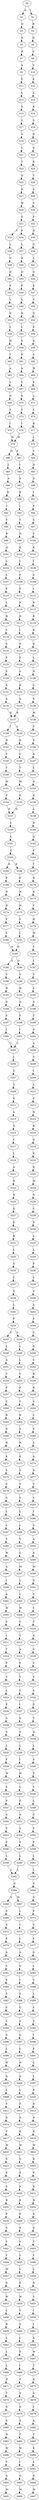strict digraph  {
	S0 -> S1 [ label = A ];
	S0 -> S2 [ label = I ];
	S1 -> S3 [ label = Q ];
	S2 -> S4 [ label = R ];
	S3 -> S5 [ label = S ];
	S4 -> S6 [ label = Q ];
	S5 -> S7 [ label = P ];
	S6 -> S8 [ label = S ];
	S7 -> S9 [ label = S ];
	S8 -> S10 [ label = V ];
	S9 -> S11 [ label = F ];
	S10 -> S12 [ label = E ];
	S11 -> S13 [ label = L ];
	S12 -> S14 [ label = L ];
	S13 -> S15 [ label = S ];
	S14 -> S16 [ label = K ];
	S15 -> S17 [ label = V ];
	S16 -> S18 [ label = S ];
	S17 -> S19 [ label = A ];
	S18 -> S20 [ label = D ];
	S19 -> S21 [ label = L ];
	S20 -> S22 [ label = F ];
	S21 -> S23 [ label = T ];
	S22 -> S24 [ label = K ];
	S23 -> S25 [ label = Q ];
	S24 -> S26 [ label = V ];
	S25 -> S27 [ label = N ];
	S26 -> S28 [ label = V ];
	S27 -> S29 [ label = W ];
	S28 -> S30 [ label = V ];
	S29 -> S31 [ label = S ];
	S30 -> S32 [ label = F ];
	S31 -> S33 [ label = V ];
	S31 -> S34 [ label = F ];
	S32 -> S35 [ label = D ];
	S33 -> S36 [ label = L ];
	S34 -> S37 [ label = L ];
	S35 -> S38 [ label = G ];
	S36 -> S39 [ label = G ];
	S37 -> S40 [ label = D ];
	S38 -> S41 [ label = L ];
	S39 -> S42 [ label = D ];
	S40 -> S43 [ label = D ];
	S41 -> S44 [ label = G ];
	S42 -> S45 [ label = F ];
	S43 -> S46 [ label = F ];
	S44 -> S47 [ label = K ];
	S45 -> S48 [ label = L ];
	S46 -> S49 [ label = L ];
	S47 -> S50 [ label = V ];
	S48 -> S51 [ label = D ];
	S49 -> S52 [ label = N ];
	S50 -> S53 [ label = Q ];
	S51 -> S54 [ label = L ];
	S52 -> S55 [ label = L ];
	S53 -> S56 [ label = E ];
	S54 -> S57 [ label = H ];
	S55 -> S58 [ label = S ];
	S56 -> S59 [ label = G ];
	S57 -> S60 [ label = T ];
	S58 -> S61 [ label = P ];
	S59 -> S62 [ label = V ];
	S60 -> S63 [ label = A ];
	S61 -> S64 [ label = A ];
	S62 -> S65 [ label = W ];
	S63 -> S66 [ label = L ];
	S64 -> S67 [ label = L ];
	S65 -> S68 [ label = K ];
	S66 -> S69 [ label = G ];
	S67 -> S70 [ label = G ];
	S68 -> S71 [ label = L ];
	S69 -> S72 [ label = Y ];
	S70 -> S73 [ label = Y ];
	S71 -> S74 [ label = L ];
	S72 -> S75 [ label = I ];
	S73 -> S76 [ label = I ];
	S74 -> S77 [ label = K ];
	S75 -> S78 [ label = W ];
	S76 -> S78 [ label = W ];
	S77 -> S79 [ label = I ];
	S78 -> S80 [ label = Q ];
	S78 -> S81 [ label = E ];
	S79 -> S82 [ label = Y ];
	S80 -> S83 [ label = I ];
	S81 -> S84 [ label = I ];
	S82 -> S85 [ label = N ];
	S83 -> S86 [ label = A ];
	S84 -> S87 [ label = A ];
	S85 -> S88 [ label = D ];
	S86 -> S89 [ label = E ];
	S87 -> S90 [ label = E ];
	S88 -> S91 [ label = I ];
	S89 -> S92 [ label = I ];
	S90 -> S93 [ label = I ];
	S91 -> S94 [ label = P ];
	S92 -> S95 [ label = Y ];
	S93 -> S96 [ label = Y ];
	S94 -> S97 [ label = T ];
	S95 -> S98 [ label = R ];
	S96 -> S99 [ label = N ];
	S97 -> S100 [ label = V ];
	S98 -> S101 [ label = Q ];
	S99 -> S102 [ label = K ];
	S100 -> S103 [ label = K ];
	S101 -> S104 [ label = L ];
	S102 -> S105 [ label = L ];
	S103 -> S106 [ label = I ];
	S104 -> S107 [ label = L ];
	S105 -> S108 [ label = F ];
	S106 -> S109 [ label = S ];
	S107 -> S110 [ label = P ];
	S108 -> S111 [ label = P ];
	S109 -> S112 [ label = I ];
	S110 -> S113 [ label = L ];
	S111 -> S114 [ label = F ];
	S112 -> S115 [ label = R ];
	S113 -> S116 [ label = H ];
	S114 -> S117 [ label = H ];
	S115 -> S118 [ label = R ];
	S116 -> S119 [ label = V ];
	S117 -> S120 [ label = I ];
	S118 -> S121 [ label = K ];
	S119 -> S122 [ label = S ];
	S120 -> S123 [ label = S ];
	S121 -> S124 [ label = E ];
	S122 -> S125 [ label = F ];
	S123 -> S126 [ label = F ];
	S124 -> S127 [ label = L ];
	S125 -> S128 [ label = S ];
	S126 -> S129 [ label = S ];
	S127 -> S130 [ label = N ];
	S128 -> S131 [ label = K ];
	S129 -> S132 [ label = K ];
	S130 -> S133 [ label = C ];
	S131 -> S134 [ label = A ];
	S132 -> S135 [ label = A ];
	S133 -> S136 [ label = V ];
	S134 -> S137 [ label = R ];
	S135 -> S137 [ label = R ];
	S136 -> S138 [ label = M ];
	S137 -> S139 [ label = I ];
	S137 -> S140 [ label = L ];
	S138 -> S141 [ label = S ];
	S139 -> S142 [ label = N ];
	S140 -> S143 [ label = N ];
	S141 -> S144 [ label = S ];
	S142 -> S145 [ label = C ];
	S143 -> S146 [ label = C ];
	S144 -> S147 [ label = A ];
	S145 -> S148 [ label = T ];
	S146 -> S149 [ label = T ];
	S147 -> S150 [ label = L ];
	S148 -> S151 [ label = M ];
	S149 -> S152 [ label = M ];
	S150 -> S153 [ label = G ];
	S151 -> S154 [ label = S ];
	S152 -> S155 [ label = S ];
	S153 -> S156 [ label = Q ];
	S154 -> S157 [ label = D ];
	S155 -> S157 [ label = D ];
	S156 -> S158 [ label = L ];
	S157 -> S159 [ label = L ];
	S158 -> S160 [ label = N ];
	S159 -> S161 [ label = L ];
	S160 -> S162 [ label = Q ];
	S161 -> S163 [ label = G ];
	S162 -> S164 [ label = F ];
	S163 -> S165 [ label = R ];
	S163 -> S166 [ label = K ];
	S164 -> S167 [ label = T ];
	S165 -> S168 [ label = F ];
	S166 -> S169 [ label = F ];
	S167 -> S170 [ label = N ];
	S168 -> S171 [ label = N ];
	S169 -> S172 [ label = N ];
	S170 -> S173 [ label = K ];
	S171 -> S174 [ label = H ];
	S172 -> S175 [ label = H ];
	S173 -> S176 [ label = V ];
	S174 -> S177 [ label = F ];
	S175 -> S178 [ label = F ];
	S176 -> S179 [ label = N ];
	S177 -> S180 [ label = I ];
	S178 -> S181 [ label = I ];
	S179 -> S182 [ label = W ];
	S180 -> S183 [ label = N ];
	S181 -> S183 [ label = N ];
	S182 -> S184 [ label = Y ];
	S183 -> S185 [ label = G ];
	S183 -> S186 [ label = Q ];
	S184 -> S187 [ label = I ];
	S185 -> S188 [ label = V ];
	S186 -> S189 [ label = V ];
	S187 -> S190 [ label = V ];
	S188 -> S191 [ label = H ];
	S189 -> S192 [ label = H ];
	S190 -> S193 [ label = L ];
	S191 -> S194 [ label = G ];
	S192 -> S195 [ label = G ];
	S193 -> S196 [ label = G ];
	S194 -> S197 [ label = F ];
	S195 -> S198 [ label = F ];
	S196 -> S199 [ label = T ];
	S197 -> S200 [ label = I ];
	S198 -> S201 [ label = I ];
	S199 -> S202 [ label = G ];
	S200 -> S203 [ label = V ];
	S201 -> S203 [ label = V ];
	S202 -> S204 [ label = A ];
	S203 -> S205 [ label = I ];
	S204 -> S206 [ label = T ];
	S205 -> S207 [ label = G ];
	S206 -> S208 [ label = I ];
	S207 -> S209 [ label = T ];
	S208 -> S210 [ label = L ];
	S209 -> S211 [ label = G ];
	S210 -> S212 [ label = F ];
	S211 -> S213 [ label = A ];
	S212 -> S214 [ label = N ];
	S213 -> S215 [ label = A ];
	S214 -> S216 [ label = R ];
	S215 -> S217 [ label = I ];
	S216 -> S218 [ label = G ];
	S217 -> S219 [ label = L ];
	S218 -> S220 [ label = E ];
	S219 -> S221 [ label = A ];
	S220 -> S222 [ label = Q ];
	S221 -> S223 [ label = N ];
	S222 -> S224 [ label = M ];
	S223 -> S225 [ label = R ];
	S224 -> S226 [ label = G ];
	S225 -> S227 [ label = G ];
	S226 -> S228 [ label = C ];
	S227 -> S229 [ label = E ];
	S228 -> S230 [ label = S ];
	S229 -> S231 [ label = R ];
	S230 -> S232 [ label = L ];
	S231 -> S233 [ label = L ];
	S232 -> S234 [ label = L ];
	S233 -> S235 [ label = G ];
	S234 -> S236 [ label = F ];
	S235 -> S237 [ label = C ];
	S236 -> S238 [ label = L ];
	S237 -> S239 [ label = S ];
	S238 -> S240 [ label = V ];
	S239 -> S241 [ label = L ];
	S240 -> S242 [ label = S ];
	S241 -> S243 [ label = F ];
	S242 -> S244 [ label = F ];
	S243 -> S245 [ label = F ];
	S243 -> S246 [ label = V ];
	S244 -> S247 [ label = C ];
	S245 -> S248 [ label = L ];
	S246 -> S249 [ label = L ];
	S247 -> S250 [ label = R ];
	S248 -> S251 [ label = A ];
	S249 -> S252 [ label = L ];
	S250 -> S253 [ label = V ];
	S251 -> S254 [ label = V ];
	S252 -> S255 [ label = V ];
	S253 -> S256 [ label = R ];
	S254 -> S257 [ label = F ];
	S255 -> S258 [ label = F ];
	S256 -> S259 [ label = K ];
	S257 -> S260 [ label = C ];
	S258 -> S261 [ label = C ];
	S259 -> S262 [ label = S ];
	S260 -> S263 [ label = R ];
	S261 -> S264 [ label = R ];
	S262 -> S265 [ label = C ];
	S263 -> S266 [ label = G ];
	S264 -> S267 [ label = A ];
	S265 -> S268 [ label = F ];
	S266 -> S269 [ label = H ];
	S267 -> S270 [ label = H ];
	S268 -> S271 [ label = L ];
	S269 -> S272 [ label = K ];
	S270 -> S273 [ label = K ];
	S271 -> S274 [ label = A ];
	S272 -> S275 [ label = S ];
	S273 -> S276 [ label = S ];
	S274 -> S277 [ label = G ];
	S275 -> S278 [ label = C ];
	S276 -> S279 [ label = S ];
	S277 -> S280 [ label = T ];
	S278 -> S281 [ label = C ];
	S279 -> S282 [ label = V ];
	S280 -> S283 [ label = V ];
	S281 -> S284 [ label = L ];
	S282 -> S285 [ label = L ];
	S283 -> S286 [ label = I ];
	S284 -> S287 [ label = L ];
	S285 -> S288 [ label = L ];
	S286 -> S289 [ label = V ];
	S287 -> S290 [ label = V ];
	S288 -> S291 [ label = V ];
	S289 -> S292 [ label = A ];
	S290 -> S293 [ label = W ];
	S291 -> S294 [ label = C ];
	S292 -> S295 [ label = A ];
	S293 -> S296 [ label = A ];
	S294 -> S297 [ label = M ];
	S295 -> S298 [ label = M ];
	S296 -> S299 [ label = I ];
	S297 -> S300 [ label = L ];
	S298 -> S301 [ label = G ];
	S299 -> S302 [ label = A ];
	S300 -> S303 [ label = I ];
	S301 -> S304 [ label = S ];
	S302 -> S305 [ label = W ];
	S303 -> S306 [ label = W ];
	S304 -> S307 [ label = V ];
	S305 -> S308 [ label = S ];
	S306 -> S309 [ label = C ];
	S307 -> S310 [ label = T ];
	S308 -> S311 [ label = I ];
	S309 -> S312 [ label = T ];
	S310 -> S313 [ label = G ];
	S311 -> S314 [ label = T ];
	S312 -> S315 [ label = A ];
	S313 -> S316 [ label = S ];
	S314 -> S317 [ label = F ];
	S315 -> S318 [ label = F ];
	S316 -> S319 [ label = V ];
	S317 -> S320 [ label = V ];
	S318 -> S321 [ label = V ];
	S319 -> S322 [ label = V ];
	S320 -> S323 [ label = L ];
	S321 -> S324 [ label = T ];
	S322 -> S325 [ label = S ];
	S323 -> S326 [ label = F ];
	S324 -> S327 [ label = I ];
	S325 -> S328 [ label = G ];
	S326 -> S329 [ label = S ];
	S327 -> S330 [ label = S ];
	S328 -> S331 [ label = Y ];
	S329 -> S332 [ label = S ];
	S330 -> S333 [ label = S ];
	S331 -> S334 [ label = A ];
	S332 -> S335 [ label = L ];
	S333 -> S336 [ label = L ];
	S334 -> S337 [ label = L ];
	S335 -> S338 [ label = F ];
	S336 -> S339 [ label = I ];
	S337 -> S340 [ label = S ];
	S338 -> S341 [ label = W ];
	S339 -> S342 [ label = W ];
	S340 -> S343 [ label = Y ];
	S341 -> S344 [ label = S ];
	S342 -> S345 [ label = L ];
	S343 -> S346 [ label = Y ];
	S344 -> S347 [ label = F ];
	S345 -> S348 [ label = F ];
	S346 -> S349 [ label = L ];
	S347 -> S350 [ label = A ];
	S348 -> S351 [ label = A ];
	S349 -> S352 [ label = G ];
	S350 -> S353 [ label = V ];
	S351 -> S354 [ label = V ];
	S352 -> S355 [ label = V ];
	S353 -> S356 [ label = S ];
	S354 -> S357 [ label = S ];
	S355 -> S358 [ label = F ];
	S356 -> S359 [ label = L ];
	S357 -> S360 [ label = L ];
	S358 -> S361 [ label = L ];
	S359 -> S362 [ label = L ];
	S360 -> S362 [ label = L ];
	S361 -> S363 [ label = L ];
	S362 -> S364 [ label = G ];
	S363 -> S365 [ label = S ];
	S364 -> S366 [ label = V ];
	S364 -> S367 [ label = M ];
	S365 -> S368 [ label = G ];
	S366 -> S369 [ label = S ];
	S367 -> S370 [ label = L ];
	S368 -> S371 [ label = F ];
	S369 -> S372 [ label = S ];
	S370 -> S373 [ label = I ];
	S371 -> S374 [ label = T ];
	S372 -> S375 [ label = F ];
	S373 -> S376 [ label = L ];
	S374 -> S377 [ label = F ];
	S375 -> S378 [ label = A ];
	S376 -> S379 [ label = A ];
	S377 -> S380 [ label = G ];
	S378 -> S381 [ label = V ];
	S379 -> S382 [ label = V ];
	S380 -> S383 [ label = L ];
	S381 -> S384 [ label = F ];
	S382 -> S385 [ label = I ];
	S383 -> S386 [ label = V ];
	S384 -> S387 [ label = S ];
	S385 -> S388 [ label = S ];
	S386 -> S389 [ label = L ];
	S387 -> S390 [ label = C ];
	S388 -> S391 [ label = C ];
	S389 -> S392 [ label = C ];
	S390 -> S393 [ label = I ];
	S391 -> S394 [ label = V ];
	S392 -> S395 [ label = T ];
	S393 -> S396 [ label = G ];
	S394 -> S397 [ label = G ];
	S395 -> S398 [ label = I ];
	S396 -> S399 [ label = L ];
	S397 -> S400 [ label = L ];
	S398 -> S401 [ label = F ];
	S399 -> S402 [ label = H ];
	S400 -> S403 [ label = H ];
	S401 -> S404 [ label = L ];
	S402 -> S405 [ label = Q ];
	S403 -> S406 [ label = Q ];
	S404 -> S407 [ label = L ];
	S405 -> S408 [ label = L ];
	S406 -> S409 [ label = L ];
	S407 -> S410 [ label = R ];
	S408 -> S411 [ label = V ];
	S409 -> S412 [ label = F ];
	S410 -> S413 [ label = N ];
	S411 -> S414 [ label = D ];
	S412 -> S415 [ label = D ];
	S413 -> S416 [ label = N ];
	S414 -> S417 [ label = V ];
	S415 -> S418 [ label = K ];
	S416 -> S419 [ label = R ];
	S417 -> S420 [ label = W ];
	S418 -> S421 [ label = W ];
	S419 -> S422 [ label = W ];
	S420 -> S423 [ label = G ];
	S421 -> S424 [ label = G ];
	S422 -> S425 [ label = D ];
	S423 -> S426 [ label = P ];
	S424 -> S427 [ label = P ];
	S425 -> S428 [ label = P ];
	S426 -> S429 [ label = S ];
	S427 -> S430 [ label = S ];
	S428 -> S431 [ label = R ];
	S429 -> S432 [ label = R ];
	S430 -> S433 [ label = K ];
	S431 -> S434 [ label = N ];
	S432 -> S435 [ label = P ];
	S433 -> S436 [ label = P ];
	S434 -> S437 [ label = S ];
	S435 -> S438 [ label = S ];
	S436 -> S439 [ label = S ];
	S437 -> S440 [ label = S ];
	S438 -> S441 [ label = V ];
	S439 -> S442 [ label = V ];
	S440 -> S443 [ label = T ];
	S441 -> S444 [ label = Y ];
	S442 -> S445 [ label = Y ];
	S443 -> S446 [ label = Y ];
	S444 -> S447 [ label = M ];
	S445 -> S448 [ label = L ];
	S446 -> S449 [ label = L ];
	S447 -> S450 [ label = G ];
	S448 -> S451 [ label = E ];
	S449 -> S452 [ label = D ];
	S450 -> S453 [ label = W ];
	S451 -> S454 [ label = W ];
	S452 -> S455 [ label = V ];
	S453 -> S456 [ label = L ];
	S454 -> S457 [ label = V ];
	S455 -> S458 [ label = I ];
	S456 -> S459 [ label = R ];
	S457 -> S460 [ label = S ];
	S458 -> S461 [ label = I ];
	S459 -> S462 [ label = L ];
	S460 -> S463 [ label = L ];
	S461 -> S464 [ label = A ];
	S462 -> S465 [ label = L ];
	S463 -> S466 [ label = F ];
	S464 -> S467 [ label = W ];
	S465 -> S468 [ label = L ];
	S466 -> S469 [ label = I ];
	S467 -> S470 [ label = T ];
	S468 -> S471 [ label = H ];
	S469 -> S472 [ label = T ];
	S470 -> S473 [ label = Q ];
	S471 -> S474 [ label = T ];
	S472 -> S475 [ label = A ];
	S473 -> S476 [ label = S ];
	S474 -> S477 [ label = G ];
	S475 -> S478 [ label = G ];
	S476 -> S479 [ label = I ];
	S477 -> S480 [ label = S ];
	S478 -> S481 [ label = S ];
	S479 -> S482 [ label = A ];
	S480 -> S483 [ label = N ];
	S481 -> S484 [ label = T ];
	S482 -> S485 [ label = T ];
	S483 -> S486 [ label = W ];
	S484 -> S487 [ label = W ];
	S485 -> S488 [ label = K ];
	S486 -> S489 [ label = V ];
	S487 -> S490 [ label = I ];
	S488 -> S491 [ label = L ];
	S489 -> S492 [ label = A ];
	S490 -> S493 [ label = G ];
	S491 -> S494 [ label = P ];
	S492 -> S495 [ label = M ];
	S493 -> S496 [ label = M ];
	S494 -> S497 [ label = M ];
}
